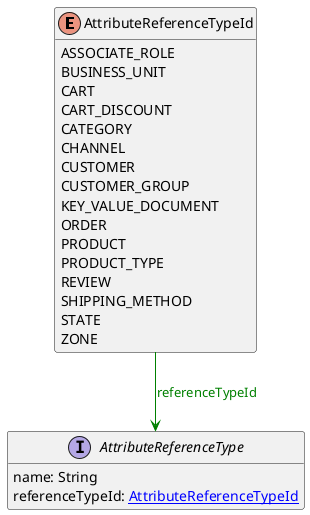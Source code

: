 @startuml

hide methods
enum AttributeReferenceTypeId {
    ASSOCIATE_ROLE
    BUSINESS_UNIT
    CART
    CART_DISCOUNT
    CATEGORY
    CHANNEL
    CUSTOMER
    CUSTOMER_GROUP
    KEY_VALUE_DOCUMENT
    ORDER
    PRODUCT
    PRODUCT_TYPE
    REVIEW
    SHIPPING_METHOD
    STATE
    ZONE
}
interface AttributeReferenceType [[AttributeReferenceType.svg]]  {
    name: String
    referenceTypeId: [[AttributeReferenceTypeId.svg AttributeReferenceTypeId]]
}
AttributeReferenceTypeId --> AttributeReferenceType #green;text:green : "referenceTypeId"
@enduml
